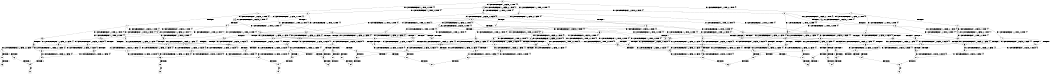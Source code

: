 digraph BCG {
size = "7, 10.5";
center = TRUE;
node [shape = circle];
0 [peripheries = 2];
0 -> 1 [label = "EX !0 !ATOMIC_EXCH_BRANCH (2, +1, TRUE, +0, 2, TRUE) !{0}"];
0 -> 2 [label = "EX !2 !ATOMIC_EXCH_BRANCH (1, +0, FALSE, +0, 1, TRUE) !{0}"];
0 -> 3 [label = "EX !1 !ATOMIC_EXCH_BRANCH (1, +1, TRUE, +0, 2, TRUE) !{0}"];
0 -> 4 [label = "EX !0 !ATOMIC_EXCH_BRANCH (2, +1, TRUE, +0, 2, TRUE) !{0}"];
1 -> 5 [label = "EX !2 !ATOMIC_EXCH_BRANCH (1, +0, FALSE, +0, 1, TRUE) !{0}"];
1 -> 6 [label = "EX !1 !ATOMIC_EXCH_BRANCH (1, +1, TRUE, +0, 2, TRUE) !{0}"];
1 -> 7 [label = "TERMINATE !0"];
2 -> 2 [label = "EX !2 !ATOMIC_EXCH_BRANCH (1, +0, FALSE, +0, 1, TRUE) !{0}"];
2 -> 8 [label = "EX !0 !ATOMIC_EXCH_BRANCH (2, +1, TRUE, +0, 2, TRUE) !{0}"];
2 -> 9 [label = "EX !1 !ATOMIC_EXCH_BRANCH (1, +1, TRUE, +0, 2, TRUE) !{0}"];
2 -> 10 [label = "EX !0 !ATOMIC_EXCH_BRANCH (2, +1, TRUE, +0, 2, TRUE) !{0}"];
3 -> 11 [label = "EX !0 !ATOMIC_EXCH_BRANCH (2, +1, TRUE, +0, 2, TRUE) !{0}"];
3 -> 12 [label = "EX !2 !ATOMIC_EXCH_BRANCH (1, +0, FALSE, +0, 1, FALSE) !{0}"];
3 -> 13 [label = "TERMINATE !1"];
3 -> 14 [label = "EX !0 !ATOMIC_EXCH_BRANCH (2, +1, TRUE, +0, 2, TRUE) !{0}"];
4 -> 15 [label = "EX !2 !ATOMIC_EXCH_BRANCH (1, +0, FALSE, +0, 1, TRUE) !{0}"];
4 -> 16 [label = "EX !1 !ATOMIC_EXCH_BRANCH (1, +1, TRUE, +0, 2, TRUE) !{0}"];
4 -> 17 [label = "TERMINATE !0"];
5 -> 5 [label = "EX !2 !ATOMIC_EXCH_BRANCH (1, +0, FALSE, +0, 1, TRUE) !{0}"];
5 -> 18 [label = "EX !1 !ATOMIC_EXCH_BRANCH (1, +1, TRUE, +0, 2, TRUE) !{0}"];
5 -> 19 [label = "TERMINATE !0"];
6 -> 20 [label = "EX !2 !ATOMIC_EXCH_BRANCH (1, +0, FALSE, +0, 1, FALSE) !{0}"];
6 -> 21 [label = "TERMINATE !0"];
6 -> 22 [label = "TERMINATE !1"];
7 -> 23 [label = "EX !1 !ATOMIC_EXCH_BRANCH (1, +1, TRUE, +0, 2, TRUE) !{1}"];
7 -> 24 [label = "EX !2 !ATOMIC_EXCH_BRANCH (1, +0, FALSE, +0, 1, TRUE) !{1}"];
7 -> 25 [label = "EX !1 !ATOMIC_EXCH_BRANCH (1, +1, TRUE, +0, 2, TRUE) !{1}"];
8 -> 5 [label = "EX !2 !ATOMIC_EXCH_BRANCH (1, +0, FALSE, +0, 1, TRUE) !{0}"];
8 -> 18 [label = "EX !1 !ATOMIC_EXCH_BRANCH (1, +1, TRUE, +0, 2, TRUE) !{0}"];
8 -> 19 [label = "TERMINATE !0"];
9 -> 12 [label = "EX !2 !ATOMIC_EXCH_BRANCH (1, +0, FALSE, +0, 1, FALSE) !{0}"];
9 -> 26 [label = "EX !0 !ATOMIC_EXCH_BRANCH (2, +1, TRUE, +0, 2, TRUE) !{0}"];
9 -> 27 [label = "TERMINATE !1"];
9 -> 28 [label = "EX !0 !ATOMIC_EXCH_BRANCH (2, +1, TRUE, +0, 2, TRUE) !{0}"];
10 -> 15 [label = "EX !2 !ATOMIC_EXCH_BRANCH (1, +0, FALSE, +0, 1, TRUE) !{0}"];
10 -> 29 [label = "EX !1 !ATOMIC_EXCH_BRANCH (1, +1, TRUE, +0, 2, TRUE) !{0}"];
10 -> 30 [label = "TERMINATE !0"];
11 -> 20 [label = "EX !2 !ATOMIC_EXCH_BRANCH (1, +0, FALSE, +0, 1, FALSE) !{0}"];
11 -> 21 [label = "TERMINATE !0"];
11 -> 22 [label = "TERMINATE !1"];
12 -> 31 [label = "EX !2 !ATOMIC_EXCH_BRANCH (2, +0, FALSE, +0, 2, TRUE) !{0}"];
12 -> 32 [label = "EX !0 !ATOMIC_EXCH_BRANCH (2, +1, TRUE, +0, 2, TRUE) !{0}"];
12 -> 33 [label = "TERMINATE !1"];
12 -> 34 [label = "EX !0 !ATOMIC_EXCH_BRANCH (2, +1, TRUE, +0, 2, TRUE) !{0}"];
13 -> 35 [label = "EX !0 !ATOMIC_EXCH_BRANCH (2, +1, TRUE, +0, 2, TRUE) !{0}"];
13 -> 36 [label = "EX !2 !ATOMIC_EXCH_BRANCH (1, +0, FALSE, +0, 1, FALSE) !{0}"];
13 -> 37 [label = "EX !0 !ATOMIC_EXCH_BRANCH (2, +1, TRUE, +0, 2, TRUE) !{0}"];
14 -> 38 [label = "EX !2 !ATOMIC_EXCH_BRANCH (1, +0, FALSE, +0, 1, FALSE) !{0}"];
14 -> 39 [label = "TERMINATE !0"];
14 -> 40 [label = "TERMINATE !1"];
15 -> 15 [label = "EX !2 !ATOMIC_EXCH_BRANCH (1, +0, FALSE, +0, 1, TRUE) !{0}"];
15 -> 29 [label = "EX !1 !ATOMIC_EXCH_BRANCH (1, +1, TRUE, +0, 2, TRUE) !{0}"];
15 -> 30 [label = "TERMINATE !0"];
16 -> 38 [label = "EX !2 !ATOMIC_EXCH_BRANCH (1, +0, FALSE, +0, 1, FALSE) !{0}"];
16 -> 39 [label = "TERMINATE !0"];
16 -> 40 [label = "TERMINATE !1"];
17 -> 41 [label = "EX !1 !ATOMIC_EXCH_BRANCH (1, +1, TRUE, +0, 2, TRUE) !{1}"];
17 -> 42 [label = "EX !2 !ATOMIC_EXCH_BRANCH (1, +0, FALSE, +0, 1, TRUE) !{1}"];
18 -> 20 [label = "EX !2 !ATOMIC_EXCH_BRANCH (1, +0, FALSE, +0, 1, FALSE) !{0}"];
18 -> 43 [label = "TERMINATE !0"];
18 -> 44 [label = "TERMINATE !1"];
19 -> 24 [label = "EX !2 !ATOMIC_EXCH_BRANCH (1, +0, FALSE, +0, 1, TRUE) !{1}"];
19 -> 45 [label = "EX !1 !ATOMIC_EXCH_BRANCH (1, +1, TRUE, +0, 2, TRUE) !{1}"];
19 -> 46 [label = "EX !1 !ATOMIC_EXCH_BRANCH (1, +1, TRUE, +0, 2, TRUE) !{1}"];
20 -> 47 [label = "EX !2 !ATOMIC_EXCH_BRANCH (2, +0, FALSE, +0, 2, FALSE) !{0}"];
20 -> 48 [label = "TERMINATE !0"];
20 -> 49 [label = "TERMINATE !1"];
21 -> 50 [label = "EX !2 !ATOMIC_EXCH_BRANCH (1, +0, FALSE, +0, 1, FALSE) !{1}"];
21 -> 51 [label = "TERMINATE !1"];
22 -> 52 [label = "EX !2 !ATOMIC_EXCH_BRANCH (1, +0, FALSE, +0, 1, FALSE) !{0}"];
22 -> 53 [label = "TERMINATE !0"];
23 -> 50 [label = "EX !2 !ATOMIC_EXCH_BRANCH (1, +0, FALSE, +0, 1, FALSE) !{1}"];
23 -> 51 [label = "TERMINATE !1"];
24 -> 24 [label = "EX !2 !ATOMIC_EXCH_BRANCH (1, +0, FALSE, +0, 1, TRUE) !{1}"];
24 -> 45 [label = "EX !1 !ATOMIC_EXCH_BRANCH (1, +1, TRUE, +0, 2, TRUE) !{1}"];
24 -> 46 [label = "EX !1 !ATOMIC_EXCH_BRANCH (1, +1, TRUE, +0, 2, TRUE) !{1}"];
25 -> 54 [label = "EX !2 !ATOMIC_EXCH_BRANCH (1, +0, FALSE, +0, 1, FALSE) !{1}"];
25 -> 55 [label = "TERMINATE !1"];
26 -> 20 [label = "EX !2 !ATOMIC_EXCH_BRANCH (1, +0, FALSE, +0, 1, FALSE) !{0}"];
26 -> 43 [label = "TERMINATE !0"];
26 -> 44 [label = "TERMINATE !1"];
27 -> 36 [label = "EX !2 !ATOMIC_EXCH_BRANCH (1, +0, FALSE, +0, 1, FALSE) !{0}"];
27 -> 56 [label = "EX !0 !ATOMIC_EXCH_BRANCH (2, +1, TRUE, +0, 2, TRUE) !{0}"];
27 -> 57 [label = "EX !0 !ATOMIC_EXCH_BRANCH (2, +1, TRUE, +0, 2, TRUE) !{0}"];
28 -> 38 [label = "EX !2 !ATOMIC_EXCH_BRANCH (1, +0, FALSE, +0, 1, FALSE) !{0}"];
28 -> 58 [label = "TERMINATE !0"];
28 -> 59 [label = "TERMINATE !1"];
29 -> 38 [label = "EX !2 !ATOMIC_EXCH_BRANCH (1, +0, FALSE, +0, 1, FALSE) !{0}"];
29 -> 58 [label = "TERMINATE !0"];
29 -> 59 [label = "TERMINATE !1"];
30 -> 42 [label = "EX !2 !ATOMIC_EXCH_BRANCH (1, +0, FALSE, +0, 1, TRUE) !{1}"];
30 -> 60 [label = "EX !1 !ATOMIC_EXCH_BRANCH (1, +1, TRUE, +0, 2, TRUE) !{1}"];
31 -> 31 [label = "EX !2 !ATOMIC_EXCH_BRANCH (2, +0, FALSE, +0, 2, TRUE) !{0}"];
31 -> 32 [label = "EX !0 !ATOMIC_EXCH_BRANCH (2, +1, TRUE, +0, 2, TRUE) !{0}"];
31 -> 33 [label = "TERMINATE !1"];
31 -> 34 [label = "EX !0 !ATOMIC_EXCH_BRANCH (2, +1, TRUE, +0, 2, TRUE) !{0}"];
32 -> 47 [label = "EX !2 !ATOMIC_EXCH_BRANCH (2, +0, FALSE, +0, 2, FALSE) !{0}"];
32 -> 48 [label = "TERMINATE !0"];
32 -> 49 [label = "TERMINATE !1"];
33 -> 61 [label = "EX !2 !ATOMIC_EXCH_BRANCH (2, +0, FALSE, +0, 2, TRUE) !{0}"];
33 -> 62 [label = "EX !0 !ATOMIC_EXCH_BRANCH (2, +1, TRUE, +0, 2, TRUE) !{0}"];
33 -> 63 [label = "EX !0 !ATOMIC_EXCH_BRANCH (2, +1, TRUE, +0, 2, TRUE) !{0}"];
34 -> 64 [label = "EX !2 !ATOMIC_EXCH_BRANCH (2, +0, FALSE, +0, 2, FALSE) !{0}"];
34 -> 65 [label = "TERMINATE !0"];
34 -> 66 [label = "TERMINATE !1"];
35 -> 52 [label = "EX !2 !ATOMIC_EXCH_BRANCH (1, +0, FALSE, +0, 1, FALSE) !{0}"];
35 -> 53 [label = "TERMINATE !0"];
36 -> 61 [label = "EX !2 !ATOMIC_EXCH_BRANCH (2, +0, FALSE, +0, 2, TRUE) !{0}"];
36 -> 62 [label = "EX !0 !ATOMIC_EXCH_BRANCH (2, +1, TRUE, +0, 2, TRUE) !{0}"];
36 -> 63 [label = "EX !0 !ATOMIC_EXCH_BRANCH (2, +1, TRUE, +0, 2, TRUE) !{0}"];
37 -> 67 [label = "EX !2 !ATOMIC_EXCH_BRANCH (1, +0, FALSE, +0, 1, FALSE) !{0}"];
37 -> 68 [label = "TERMINATE !0"];
38 -> 64 [label = "EX !2 !ATOMIC_EXCH_BRANCH (2, +0, FALSE, +0, 2, FALSE) !{0}"];
38 -> 65 [label = "TERMINATE !0"];
38 -> 66 [label = "TERMINATE !1"];
39 -> 69 [label = "EX !2 !ATOMIC_EXCH_BRANCH (1, +0, FALSE, +0, 1, FALSE) !{1}"];
39 -> 70 [label = "TERMINATE !1"];
40 -> 67 [label = "EX !2 !ATOMIC_EXCH_BRANCH (1, +0, FALSE, +0, 1, FALSE) !{0}"];
40 -> 68 [label = "TERMINATE !0"];
41 -> 69 [label = "EX !2 !ATOMIC_EXCH_BRANCH (1, +0, FALSE, +0, 1, FALSE) !{1}"];
41 -> 70 [label = "TERMINATE !1"];
42 -> 42 [label = "EX !2 !ATOMIC_EXCH_BRANCH (1, +0, FALSE, +0, 1, TRUE) !{1}"];
42 -> 60 [label = "EX !1 !ATOMIC_EXCH_BRANCH (1, +1, TRUE, +0, 2, TRUE) !{1}"];
43 -> 50 [label = "EX !2 !ATOMIC_EXCH_BRANCH (1, +0, FALSE, +0, 1, FALSE) !{1}"];
43 -> 71 [label = "TERMINATE !1"];
44 -> 52 [label = "EX !2 !ATOMIC_EXCH_BRANCH (1, +0, FALSE, +0, 1, FALSE) !{0}"];
44 -> 72 [label = "TERMINATE !0"];
45 -> 50 [label = "EX !2 !ATOMIC_EXCH_BRANCH (1, +0, FALSE, +0, 1, FALSE) !{1}"];
45 -> 71 [label = "TERMINATE !1"];
46 -> 54 [label = "EX !2 !ATOMIC_EXCH_BRANCH (1, +0, FALSE, +0, 1, FALSE) !{1}"];
46 -> 73 [label = "TERMINATE !1"];
47 -> 74 [label = "TERMINATE !0"];
47 -> 75 [label = "TERMINATE !2"];
47 -> 76 [label = "TERMINATE !1"];
48 -> 77 [label = "EX !2 !ATOMIC_EXCH_BRANCH (2, +0, FALSE, +0, 2, FALSE) !{1}"];
48 -> 78 [label = "TERMINATE !1"];
49 -> 79 [label = "EX !2 !ATOMIC_EXCH_BRANCH (2, +0, FALSE, +0, 2, FALSE) !{0}"];
49 -> 80 [label = "TERMINATE !0"];
50 -> 77 [label = "EX !2 !ATOMIC_EXCH_BRANCH (2, +0, FALSE, +0, 2, FALSE) !{1}"];
50 -> 78 [label = "TERMINATE !1"];
51 -> 81 [label = "EX !2 !ATOMIC_EXCH_BRANCH (1, +0, FALSE, +0, 1, FALSE) !{2}"];
51 -> 82 [label = "EX !2 !ATOMIC_EXCH_BRANCH (1, +0, FALSE, +0, 1, FALSE) !{2}"];
52 -> 79 [label = "EX !2 !ATOMIC_EXCH_BRANCH (2, +0, FALSE, +0, 2, FALSE) !{0}"];
52 -> 80 [label = "TERMINATE !0"];
53 -> 83 [label = "EX !2 !ATOMIC_EXCH_BRANCH (1, +0, FALSE, +0, 1, FALSE) !{1}"];
54 -> 84 [label = "EX !2 !ATOMIC_EXCH_BRANCH (2, +0, FALSE, +0, 2, FALSE) !{1}"];
54 -> 85 [label = "TERMINATE !1"];
55 -> 86 [label = "EX !2 !ATOMIC_EXCH_BRANCH (1, +0, FALSE, +0, 1, FALSE) !{2}"];
56 -> 52 [label = "EX !2 !ATOMIC_EXCH_BRANCH (1, +0, FALSE, +0, 1, FALSE) !{0}"];
56 -> 72 [label = "TERMINATE !0"];
57 -> 67 [label = "EX !2 !ATOMIC_EXCH_BRANCH (1, +0, FALSE, +0, 1, FALSE) !{0}"];
57 -> 87 [label = "TERMINATE !0"];
58 -> 69 [label = "EX !2 !ATOMIC_EXCH_BRANCH (1, +0, FALSE, +0, 1, FALSE) !{1}"];
58 -> 88 [label = "TERMINATE !1"];
59 -> 67 [label = "EX !2 !ATOMIC_EXCH_BRANCH (1, +0, FALSE, +0, 1, FALSE) !{0}"];
59 -> 87 [label = "TERMINATE !0"];
60 -> 69 [label = "EX !2 !ATOMIC_EXCH_BRANCH (1, +0, FALSE, +0, 1, FALSE) !{1}"];
60 -> 88 [label = "TERMINATE !1"];
61 -> 61 [label = "EX !2 !ATOMIC_EXCH_BRANCH (2, +0, FALSE, +0, 2, TRUE) !{0}"];
61 -> 62 [label = "EX !0 !ATOMIC_EXCH_BRANCH (2, +1, TRUE, +0, 2, TRUE) !{0}"];
61 -> 63 [label = "EX !0 !ATOMIC_EXCH_BRANCH (2, +1, TRUE, +0, 2, TRUE) !{0}"];
62 -> 79 [label = "EX !2 !ATOMIC_EXCH_BRANCH (2, +0, FALSE, +0, 2, FALSE) !{0}"];
62 -> 80 [label = "TERMINATE !0"];
63 -> 89 [label = "EX !2 !ATOMIC_EXCH_BRANCH (2, +0, FALSE, +0, 2, FALSE) !{0}"];
63 -> 90 [label = "TERMINATE !0"];
64 -> 91 [label = "TERMINATE !0"];
64 -> 92 [label = "TERMINATE !2"];
64 -> 93 [label = "TERMINATE !1"];
65 -> 94 [label = "EX !2 !ATOMIC_EXCH_BRANCH (2, +0, FALSE, +0, 2, FALSE) !{1}"];
65 -> 95 [label = "TERMINATE !1"];
66 -> 89 [label = "EX !2 !ATOMIC_EXCH_BRANCH (2, +0, FALSE, +0, 2, FALSE) !{0}"];
66 -> 90 [label = "TERMINATE !0"];
67 -> 89 [label = "EX !2 !ATOMIC_EXCH_BRANCH (2, +0, FALSE, +0, 2, FALSE) !{0}"];
67 -> 90 [label = "TERMINATE !0"];
68 -> 96 [label = "EX !2 !ATOMIC_EXCH_BRANCH (1, +0, FALSE, +0, 1, FALSE) !{1}"];
69 -> 94 [label = "EX !2 !ATOMIC_EXCH_BRANCH (2, +0, FALSE, +0, 2, FALSE) !{1}"];
69 -> 95 [label = "TERMINATE !1"];
70 -> 97 [label = "EX !2 !ATOMIC_EXCH_BRANCH (1, +0, FALSE, +0, 1, FALSE) !{2}"];
71 -> 81 [label = "EX !2 !ATOMIC_EXCH_BRANCH (1, +0, FALSE, +0, 1, FALSE) !{2}"];
71 -> 82 [label = "EX !2 !ATOMIC_EXCH_BRANCH (1, +0, FALSE, +0, 1, FALSE) !{2}"];
72 -> 83 [label = "EX !2 !ATOMIC_EXCH_BRANCH (1, +0, FALSE, +0, 1, FALSE) !{1}"];
73 -> 86 [label = "EX !2 !ATOMIC_EXCH_BRANCH (1, +0, FALSE, +0, 1, FALSE) !{2}"];
74 -> 98 [label = "TERMINATE !2"];
74 -> 99 [label = "TERMINATE !1"];
75 -> 100 [label = "TERMINATE !0"];
75 -> 101 [label = "TERMINATE !1"];
76 -> 102 [label = "TERMINATE !0"];
76 -> 103 [label = "TERMINATE !2"];
77 -> 98 [label = "TERMINATE !2"];
77 -> 99 [label = "TERMINATE !1"];
78 -> 104 [label = "EX !2 !ATOMIC_EXCH_BRANCH (2, +0, FALSE, +0, 2, FALSE) !{2}"];
78 -> 105 [label = "EX !2 !ATOMIC_EXCH_BRANCH (2, +0, FALSE, +0, 2, FALSE) !{2}"];
79 -> 102 [label = "TERMINATE !0"];
79 -> 103 [label = "TERMINATE !2"];
80 -> 106 [label = "EX !2 !ATOMIC_EXCH_BRANCH (2, +0, FALSE, +0, 2, FALSE) !{1}"];
81 -> 104 [label = "EX !2 !ATOMIC_EXCH_BRANCH (2, +0, FALSE, +0, 2, FALSE) !{2}"];
81 -> 105 [label = "EX !2 !ATOMIC_EXCH_BRANCH (2, +0, FALSE, +0, 2, FALSE) !{2}"];
82 -> 105 [label = "EX !2 !ATOMIC_EXCH_BRANCH (2, +0, FALSE, +0, 2, FALSE) !{2}"];
83 -> 106 [label = "EX !2 !ATOMIC_EXCH_BRANCH (2, +0, FALSE, +0, 2, FALSE) !{1}"];
84 -> 107 [label = "TERMINATE !2"];
84 -> 108 [label = "TERMINATE !1"];
85 -> 109 [label = "EX !2 !ATOMIC_EXCH_BRANCH (2, +0, FALSE, +0, 2, FALSE) !{2}"];
86 -> 109 [label = "EX !2 !ATOMIC_EXCH_BRANCH (2, +0, FALSE, +0, 2, FALSE) !{2}"];
87 -> 96 [label = "EX !2 !ATOMIC_EXCH_BRANCH (1, +0, FALSE, +0, 1, FALSE) !{1}"];
88 -> 97 [label = "EX !2 !ATOMIC_EXCH_BRANCH (1, +0, FALSE, +0, 1, FALSE) !{2}"];
89 -> 110 [label = "TERMINATE !0"];
89 -> 111 [label = "TERMINATE !2"];
90 -> 112 [label = "EX !2 !ATOMIC_EXCH_BRANCH (2, +0, FALSE, +0, 2, FALSE) !{1}"];
91 -> 113 [label = "TERMINATE !2"];
91 -> 114 [label = "TERMINATE !1"];
92 -> 115 [label = "TERMINATE !0"];
92 -> 116 [label = "TERMINATE !1"];
93 -> 110 [label = "TERMINATE !0"];
93 -> 111 [label = "TERMINATE !2"];
94 -> 113 [label = "TERMINATE !2"];
94 -> 114 [label = "TERMINATE !1"];
95 -> 117 [label = "EX !2 !ATOMIC_EXCH_BRANCH (2, +0, FALSE, +0, 2, FALSE) !{2}"];
96 -> 112 [label = "EX !2 !ATOMIC_EXCH_BRANCH (2, +0, FALSE, +0, 2, FALSE) !{1}"];
97 -> 117 [label = "EX !2 !ATOMIC_EXCH_BRANCH (2, +0, FALSE, +0, 2, FALSE) !{2}"];
98 -> 118 [label = "TERMINATE !1"];
99 -> 119 [label = "TERMINATE !2"];
100 -> 118 [label = "TERMINATE !1"];
101 -> 120 [label = "TERMINATE !0"];
102 -> 121 [label = "TERMINATE !2"];
103 -> 120 [label = "TERMINATE !0"];
104 -> 119 [label = "TERMINATE !2"];
105 -> 122 [label = "TERMINATE !2"];
106 -> 121 [label = "TERMINATE !2"];
107 -> 123 [label = "TERMINATE !1"];
108 -> 124 [label = "TERMINATE !2"];
109 -> 124 [label = "TERMINATE !2"];
110 -> 125 [label = "TERMINATE !2"];
111 -> 126 [label = "TERMINATE !0"];
112 -> 125 [label = "TERMINATE !2"];
113 -> 127 [label = "TERMINATE !1"];
114 -> 128 [label = "TERMINATE !2"];
115 -> 127 [label = "TERMINATE !1"];
116 -> 126 [label = "TERMINATE !0"];
117 -> 128 [label = "TERMINATE !2"];
119 -> 129 [label = "exit"];
122 -> 130 [label = "exit"];
124 -> 131 [label = "exit"];
128 -> 132 [label = "exit"];
}

